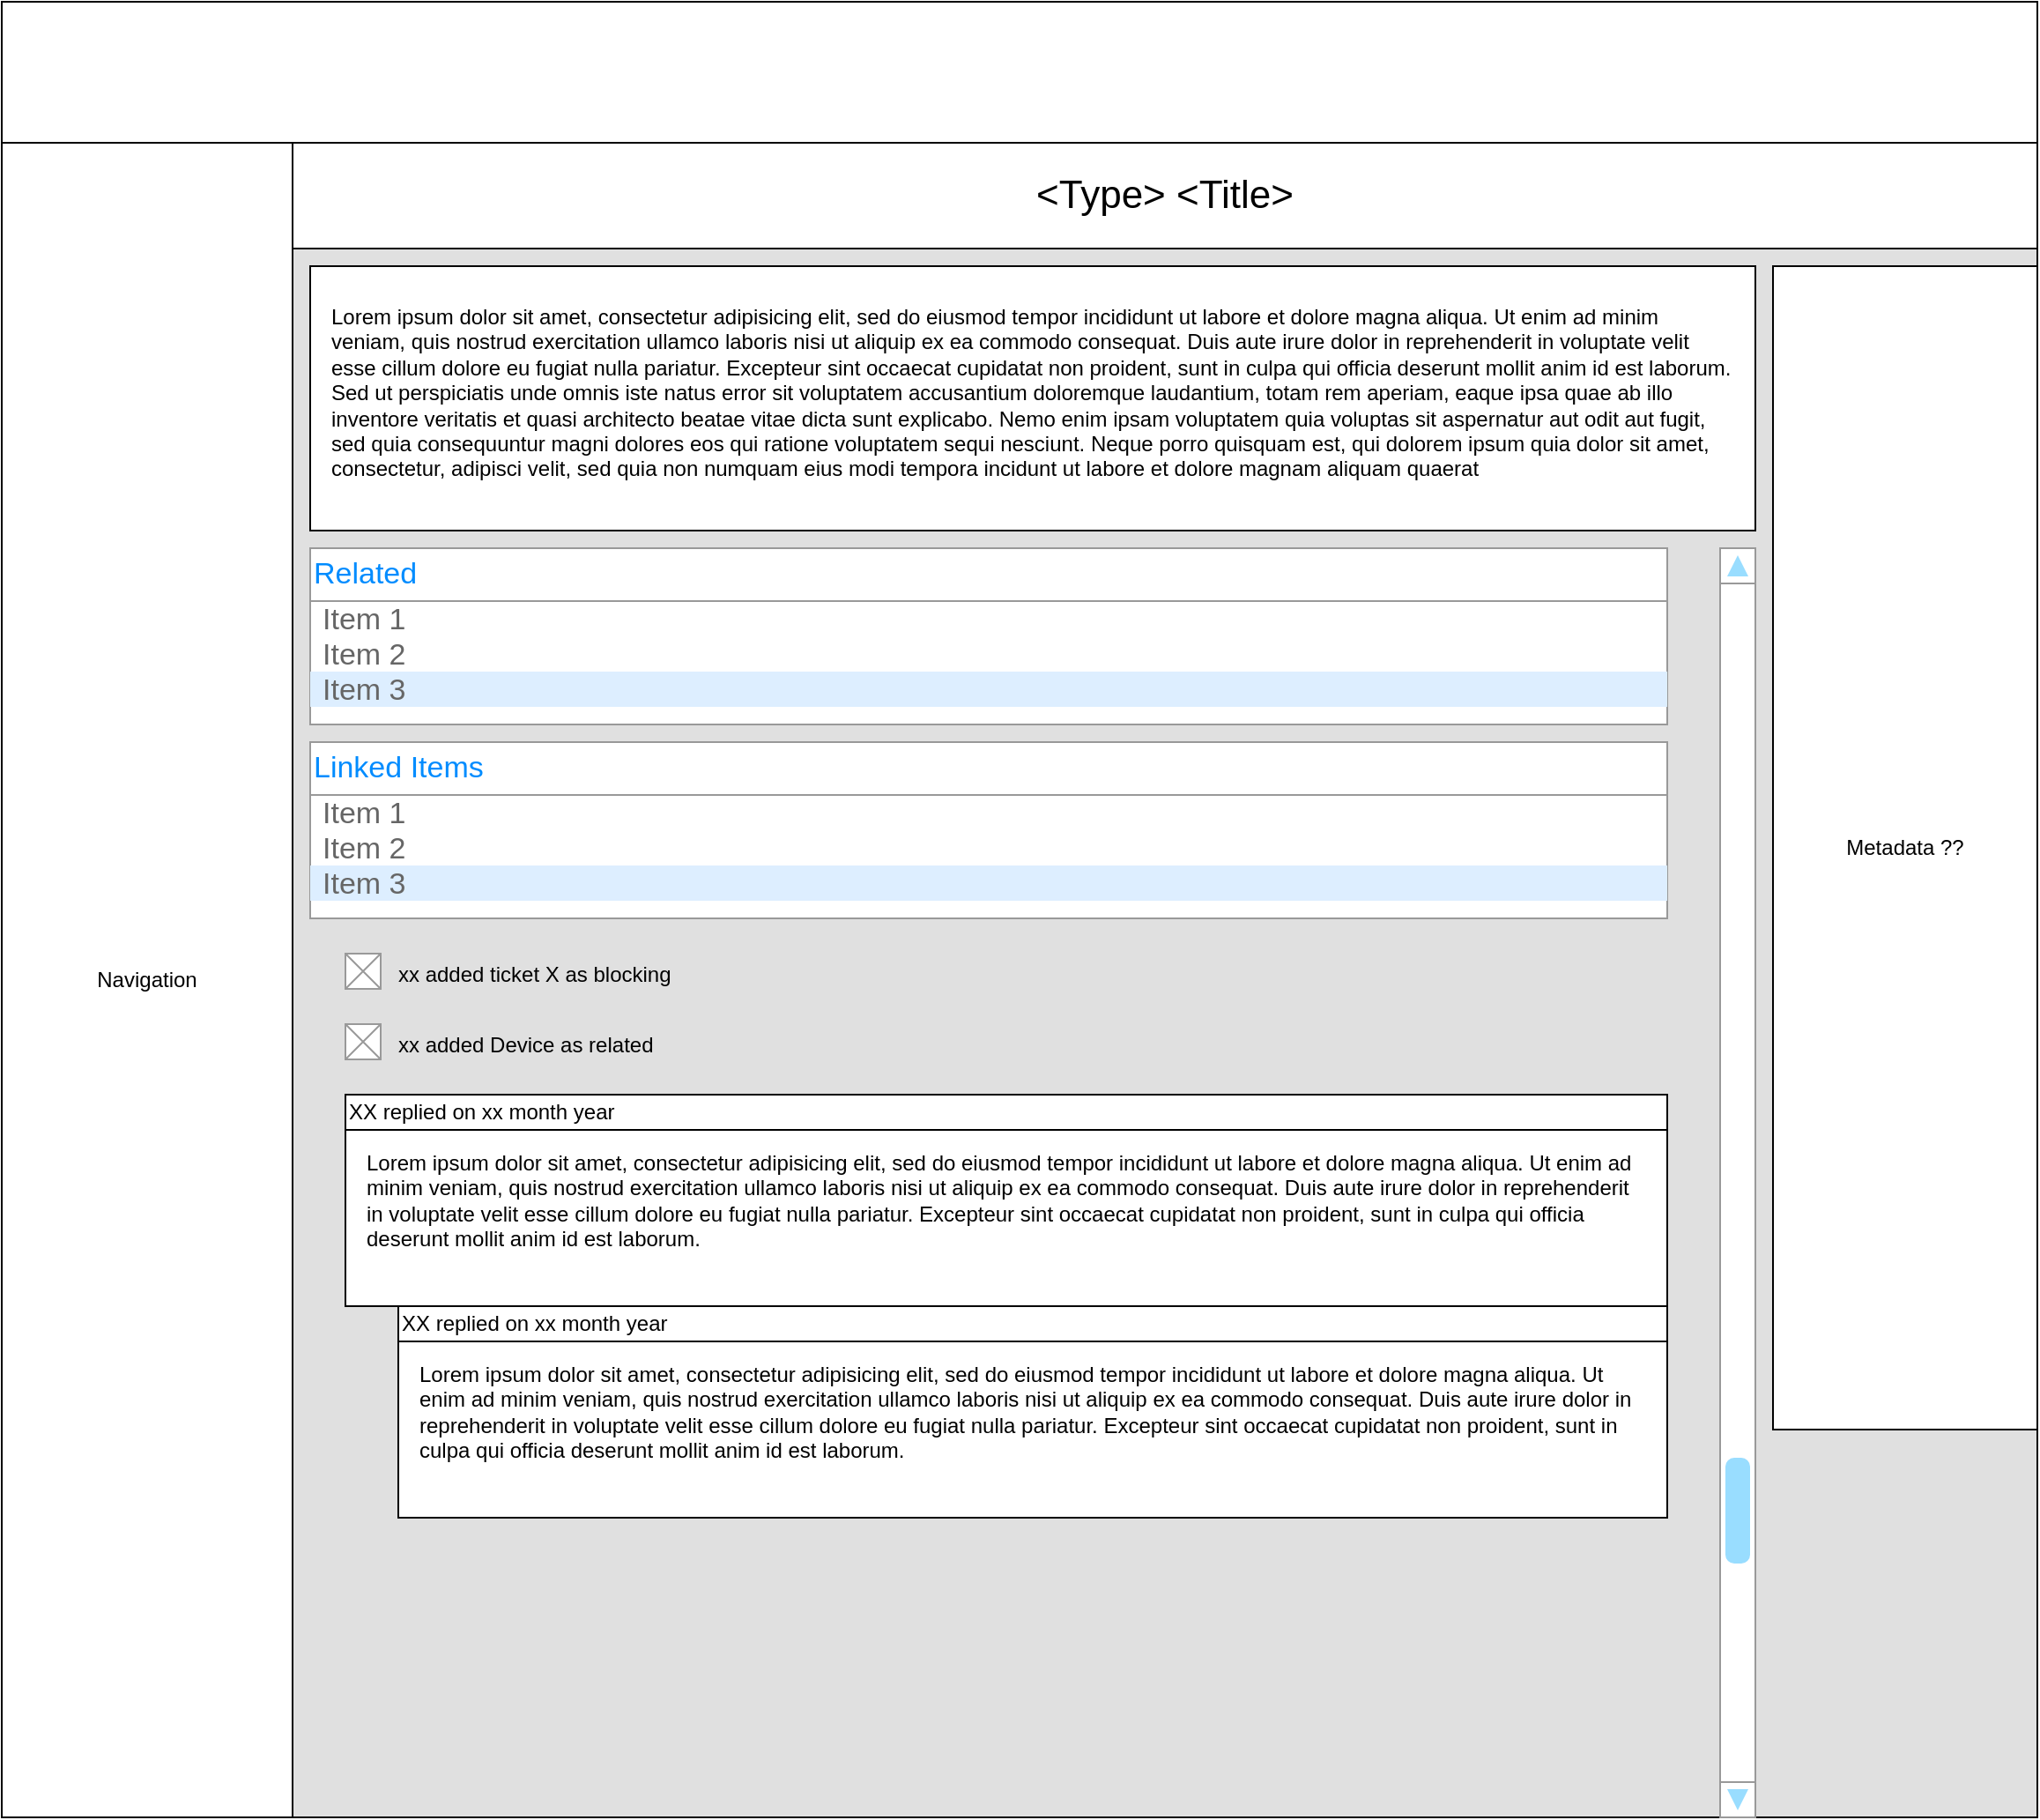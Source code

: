 <mxfile version="24.7.7">
  <diagram name="Page-1" id="0p1o9D85wg9-GzEIQXPA">
    <mxGraphModel dx="2049" dy="1094" grid="1" gridSize="10" guides="1" tooltips="1" connect="1" arrows="1" fold="1" page="1" pageScale="1" pageWidth="1169" pageHeight="827" math="0" shadow="0">
      <root>
        <mxCell id="0" />
        <mxCell id="1" parent="0" />
        <mxCell id="RO_ATfNDEhmNTfwGVFBN-24" value="" style="rounded=0;whiteSpace=wrap;html=1;fillColor=#E0E0E0;" vertex="1" parent="1">
          <mxGeometry x="170" y="140" width="990" height="890" as="geometry" />
        </mxCell>
        <mxCell id="RO_ATfNDEhmNTfwGVFBN-2" value="" style="rounded=0;whiteSpace=wrap;html=1;" vertex="1" parent="1">
          <mxGeometry x="5" width="1155" height="80" as="geometry" />
        </mxCell>
        <mxCell id="RO_ATfNDEhmNTfwGVFBN-3" value="Navigation" style="rounded=0;whiteSpace=wrap;html=1;" vertex="1" parent="1">
          <mxGeometry x="5" y="80" width="165" height="950" as="geometry" />
        </mxCell>
        <mxCell id="RO_ATfNDEhmNTfwGVFBN-4" value="&lt;font style=&quot;font-size: 22px;&quot;&gt;&amp;lt;Type&amp;gt; &amp;lt;Title&amp;gt;&lt;/font&gt;" style="rounded=0;whiteSpace=wrap;html=1;align=center;" vertex="1" parent="1">
          <mxGeometry x="170" y="80" width="990" height="60" as="geometry" />
        </mxCell>
        <mxCell id="RO_ATfNDEhmNTfwGVFBN-5" value="Metadata ??" style="rounded=0;whiteSpace=wrap;html=1;" vertex="1" parent="1">
          <mxGeometry x="1010" y="150" width="150" height="660" as="geometry" />
        </mxCell>
        <mxCell id="RO_ATfNDEhmNTfwGVFBN-6" value="" style="rounded=0;whiteSpace=wrap;html=1;" vertex="1" parent="1">
          <mxGeometry x="180" y="150" width="820" height="150" as="geometry" />
        </mxCell>
        <mxCell id="RO_ATfNDEhmNTfwGVFBN-7" value="Lorem ipsum dolor sit amet, consectetur adipisicing elit, sed do eiusmod tempor incididunt ut labore et dolore magna aliqua. Ut enim ad minim veniam, quis nostrud exercitation ullamco laboris nisi ut aliquip ex ea commodo consequat. Duis aute irure dolor in reprehenderit in voluptate velit esse cillum dolore eu fugiat nulla pariatur. Excepteur sint occaecat cupidatat non proident, sunt in culpa qui officia deserunt mollit anim id est laborum.&lt;br&gt;Sed ut perspiciatis unde omnis iste natus error sit voluptatem accusantium doloremque laudantium, totam rem aperiam, eaque ipsa quae ab illo inventore veritatis et quasi architecto beatae vitae dicta sunt explicabo. Nemo enim ipsam voluptatem quia voluptas sit aspernatur aut odit aut fugit, sed quia consequuntur magni dolores eos qui ratione voluptatem sequi nesciunt. Neque porro quisquam est, qui dolorem ipsum quia dolor sit amet, consectetur, adipisci velit, sed quia non numquam eius modi tempora incidunt ut labore et dolore magnam aliquam quaerat&amp;nbsp;" style="text;spacingTop=-5;whiteSpace=wrap;html=1;align=left;fontSize=12;fontFamily=Helvetica;fillColor=none;strokeColor=none;" vertex="1" parent="1">
          <mxGeometry x="190" y="170" width="800" height="160" as="geometry" />
        </mxCell>
        <mxCell id="RO_ATfNDEhmNTfwGVFBN-8" value="Related" style="swimlane;strokeColor=#999999;swimlaneFillColor=#FFFFFF;fillColor=#ffffff;fontColor=#008CFF;fontStyle=0;childLayout=stackLayout;horizontal=1;startSize=30;horizontalStack=0;resizeParent=1;resizeParentMax=0;resizeLast=0;collapsible=0;marginBottom=0;whiteSpace=wrap;html=1;fontSize=17;align=left;" vertex="1" parent="1">
          <mxGeometry x="180" y="310" width="770" height="100" as="geometry" />
        </mxCell>
        <mxCell id="RO_ATfNDEhmNTfwGVFBN-9" value="Item 1" style="text;spacing=0;strokeColor=none;align=left;verticalAlign=middle;spacingLeft=7;spacingRight=10;overflow=hidden;points=[[0,0.5],[1,0.5]];portConstraint=eastwest;rotatable=0;whiteSpace=wrap;html=1;fillColor=none;fontColor=#666666;fontSize=17;" vertex="1" parent="RO_ATfNDEhmNTfwGVFBN-8">
          <mxGeometry y="30" width="770" height="20" as="geometry" />
        </mxCell>
        <mxCell id="RO_ATfNDEhmNTfwGVFBN-10" value="Item 2" style="text;spacing=0;strokeColor=none;align=left;verticalAlign=middle;spacingLeft=7;spacingRight=10;overflow=hidden;points=[[0,0.5],[1,0.5]];portConstraint=eastwest;rotatable=0;whiteSpace=wrap;html=1;rSize=5;fillColor=none;fontColor=#666666;fontSize=17;" vertex="1" parent="RO_ATfNDEhmNTfwGVFBN-8">
          <mxGeometry y="50" width="770" height="20" as="geometry" />
        </mxCell>
        <mxCell id="RO_ATfNDEhmNTfwGVFBN-11" value="Item 3" style="text;spacing=0;strokeColor=none;align=left;verticalAlign=middle;spacingLeft=7;spacingRight=10;overflow=hidden;points=[[0,0.5],[1,0.5]];portConstraint=eastwest;rotatable=0;whiteSpace=wrap;html=1;rSize=5;fillColor=#DDEEFF;fontColor=#666666;fontSize=17;" vertex="1" parent="RO_ATfNDEhmNTfwGVFBN-8">
          <mxGeometry y="70" width="770" height="20" as="geometry" />
        </mxCell>
        <mxCell id="RO_ATfNDEhmNTfwGVFBN-13" value="" style="text;spacing=0;strokeColor=none;align=left;verticalAlign=middle;spacingLeft=7;spacingRight=10;overflow=hidden;points=[[0,0.5],[1,0.5]];portConstraint=eastwest;rotatable=0;whiteSpace=wrap;html=1;fillColor=none;fontColor=#666666;fontSize=17;" vertex="1" parent="RO_ATfNDEhmNTfwGVFBN-8">
          <mxGeometry y="90" width="770" height="10" as="geometry" />
        </mxCell>
        <mxCell id="RO_ATfNDEhmNTfwGVFBN-15" value="Linked Items" style="swimlane;strokeColor=#999999;swimlaneFillColor=#FFFFFF;fillColor=#ffffff;fontColor=#008CFF;fontStyle=0;childLayout=stackLayout;horizontal=1;startSize=30;horizontalStack=0;resizeParent=1;resizeParentMax=0;resizeLast=0;collapsible=0;marginBottom=0;whiteSpace=wrap;html=1;fontSize=17;align=left;" vertex="1" parent="1">
          <mxGeometry x="180" y="420" width="770" height="100" as="geometry" />
        </mxCell>
        <mxCell id="RO_ATfNDEhmNTfwGVFBN-16" value="Item 1" style="text;spacing=0;strokeColor=none;align=left;verticalAlign=middle;spacingLeft=7;spacingRight=10;overflow=hidden;points=[[0,0.5],[1,0.5]];portConstraint=eastwest;rotatable=0;whiteSpace=wrap;html=1;fillColor=none;fontColor=#666666;fontSize=17;" vertex="1" parent="RO_ATfNDEhmNTfwGVFBN-15">
          <mxGeometry y="30" width="770" height="20" as="geometry" />
        </mxCell>
        <mxCell id="RO_ATfNDEhmNTfwGVFBN-17" value="Item 2" style="text;spacing=0;strokeColor=none;align=left;verticalAlign=middle;spacingLeft=7;spacingRight=10;overflow=hidden;points=[[0,0.5],[1,0.5]];portConstraint=eastwest;rotatable=0;whiteSpace=wrap;html=1;rSize=5;fillColor=none;fontColor=#666666;fontSize=17;" vertex="1" parent="RO_ATfNDEhmNTfwGVFBN-15">
          <mxGeometry y="50" width="770" height="20" as="geometry" />
        </mxCell>
        <mxCell id="RO_ATfNDEhmNTfwGVFBN-18" value="Item 3" style="text;spacing=0;strokeColor=none;align=left;verticalAlign=middle;spacingLeft=7;spacingRight=10;overflow=hidden;points=[[0,0.5],[1,0.5]];portConstraint=eastwest;rotatable=0;whiteSpace=wrap;html=1;rSize=5;fillColor=#DDEEFF;fontColor=#666666;fontSize=17;" vertex="1" parent="RO_ATfNDEhmNTfwGVFBN-15">
          <mxGeometry y="70" width="770" height="20" as="geometry" />
        </mxCell>
        <mxCell id="RO_ATfNDEhmNTfwGVFBN-19" value="" style="text;spacing=0;strokeColor=none;align=left;verticalAlign=middle;spacingLeft=7;spacingRight=10;overflow=hidden;points=[[0,0.5],[1,0.5]];portConstraint=eastwest;rotatable=0;whiteSpace=wrap;html=1;fillColor=none;fontColor=#666666;fontSize=17;" vertex="1" parent="RO_ATfNDEhmNTfwGVFBN-15">
          <mxGeometry y="90" width="770" height="10" as="geometry" />
        </mxCell>
        <mxCell id="RO_ATfNDEhmNTfwGVFBN-20" value="xx added ticket X as blocking" style="verticalLabelPosition=bottom;shadow=0;dashed=0;align=left;html=1;verticalAlign=top;strokeWidth=1;shape=mxgraph.mockup.graphics.simpleIcon;strokeColor=#999999;spacing=-20;spacingRight=0;spacingLeft=50;" vertex="1" parent="1">
          <mxGeometry x="200" y="540" width="20" height="20" as="geometry" />
        </mxCell>
        <mxCell id="RO_ATfNDEhmNTfwGVFBN-21" value="xx added Device as related" style="verticalLabelPosition=bottom;shadow=0;dashed=0;align=left;html=1;verticalAlign=top;strokeWidth=1;shape=mxgraph.mockup.graphics.simpleIcon;strokeColor=#999999;spacing=-20;spacingRight=0;spacingLeft=50;" vertex="1" parent="1">
          <mxGeometry x="200" y="580" width="20" height="20" as="geometry" />
        </mxCell>
        <mxCell id="RO_ATfNDEhmNTfwGVFBN-22" value="" style="verticalLabelPosition=bottom;shadow=0;dashed=0;align=center;html=1;verticalAlign=top;strokeWidth=1;shape=mxgraph.mockup.navigation.scrollBar;strokeColor=#999999;barPos=20;fillColor2=#99ddff;strokeColor2=none;direction=north;" vertex="1" parent="1">
          <mxGeometry x="980" y="310" width="20" height="720" as="geometry" />
        </mxCell>
        <mxCell id="RO_ATfNDEhmNTfwGVFBN-32" value="" style="group" vertex="1" connectable="0" parent="1">
          <mxGeometry x="200" y="620" width="750" height="120" as="geometry" />
        </mxCell>
        <mxCell id="RO_ATfNDEhmNTfwGVFBN-29" value="" style="rounded=0;whiteSpace=wrap;html=1;" vertex="1" parent="RO_ATfNDEhmNTfwGVFBN-32">
          <mxGeometry width="750" height="120" as="geometry" />
        </mxCell>
        <mxCell id="RO_ATfNDEhmNTfwGVFBN-30" value="XX replied on xx month year" style="rounded=0;whiteSpace=wrap;html=1;align=left;" vertex="1" parent="RO_ATfNDEhmNTfwGVFBN-32">
          <mxGeometry width="750" height="20" as="geometry" />
        </mxCell>
        <mxCell id="RO_ATfNDEhmNTfwGVFBN-28" value="Lorem ipsum dolor sit amet, consectetur adipisicing elit, sed do eiusmod tempor incididunt ut labore et dolore magna aliqua. Ut enim ad minim veniam, quis nostrud exercitation ullamco laboris nisi ut aliquip ex ea commodo consequat. Duis aute irure dolor in reprehenderit in voluptate velit esse cillum dolore eu fugiat nulla pariatur. Excepteur sint occaecat cupidatat non proident, sunt in culpa qui officia deserunt mollit anim id est laborum.&lt;div&gt;&lt;br/&gt;&lt;/div&gt;" style="text;spacingTop=-5;whiteSpace=wrap;html=1;align=left;fontSize=12;fontFamily=Helvetica;fillColor=none;strokeColor=none;" vertex="1" parent="RO_ATfNDEhmNTfwGVFBN-32">
          <mxGeometry x="10" y="30" width="730" height="77" as="geometry" />
        </mxCell>
        <mxCell id="RO_ATfNDEhmNTfwGVFBN-33" value="" style="group" vertex="1" connectable="0" parent="1">
          <mxGeometry x="230" y="740" width="720" height="120" as="geometry" />
        </mxCell>
        <mxCell id="RO_ATfNDEhmNTfwGVFBN-34" value="" style="rounded=0;whiteSpace=wrap;html=1;" vertex="1" parent="RO_ATfNDEhmNTfwGVFBN-33">
          <mxGeometry width="720" height="120" as="geometry" />
        </mxCell>
        <mxCell id="RO_ATfNDEhmNTfwGVFBN-35" value="XX replied on xx month year" style="rounded=0;whiteSpace=wrap;html=1;align=left;" vertex="1" parent="RO_ATfNDEhmNTfwGVFBN-33">
          <mxGeometry width="720" height="20" as="geometry" />
        </mxCell>
        <mxCell id="RO_ATfNDEhmNTfwGVFBN-36" value="Lorem ipsum dolor sit amet, consectetur adipisicing elit, sed do eiusmod tempor incididunt ut labore et dolore magna aliqua. Ut enim ad minim veniam, quis nostrud exercitation ullamco laboris nisi ut aliquip ex ea commodo consequat. Duis aute irure dolor in reprehenderit in voluptate velit esse cillum dolore eu fugiat nulla pariatur. Excepteur sint occaecat cupidatat non proident, sunt in culpa qui officia deserunt mollit anim id est laborum.&lt;div&gt;&lt;br/&gt;&lt;/div&gt;" style="text;spacingTop=-5;whiteSpace=wrap;html=1;align=left;fontSize=12;fontFamily=Helvetica;fillColor=none;strokeColor=none;" vertex="1" parent="RO_ATfNDEhmNTfwGVFBN-33">
          <mxGeometry x="9.6" y="30" width="700.8" height="77" as="geometry" />
        </mxCell>
      </root>
    </mxGraphModel>
  </diagram>
</mxfile>
